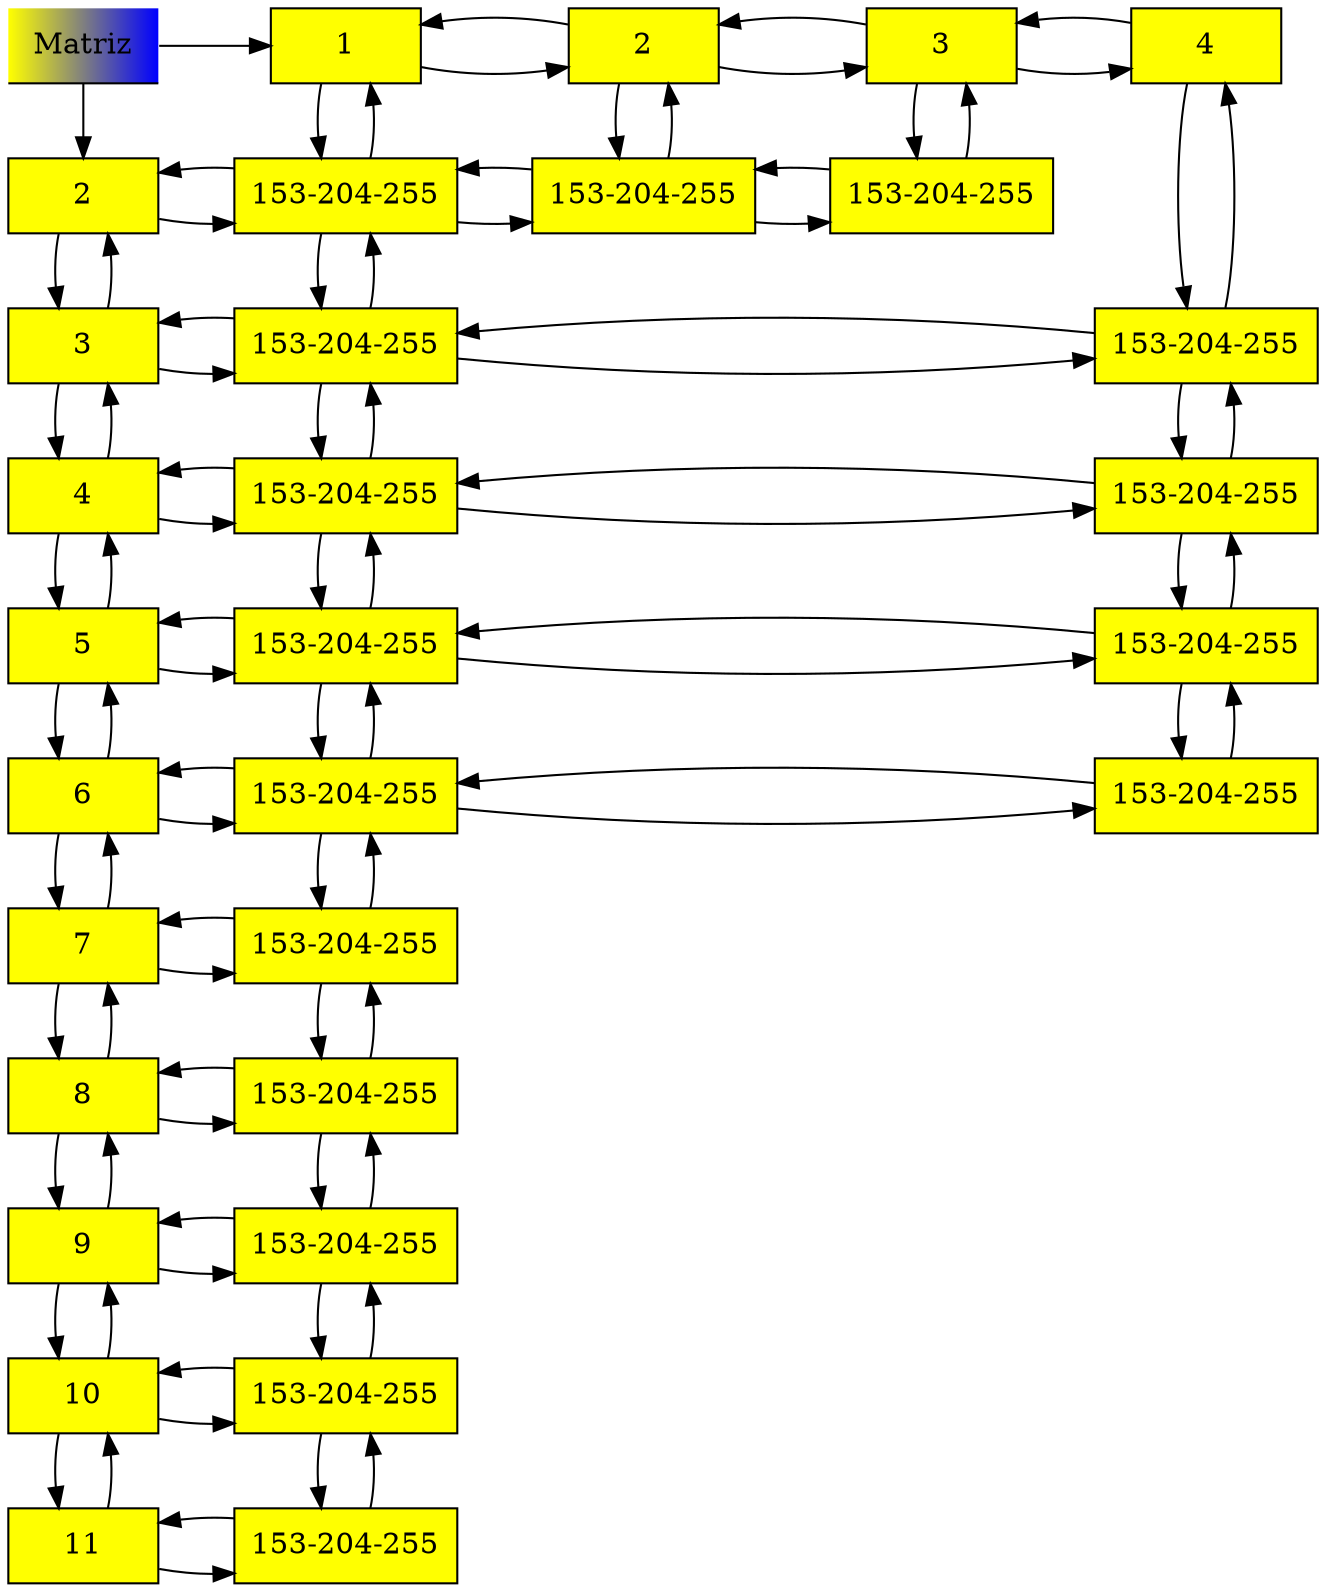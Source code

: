 digraph G {
graph [ranksep="0.5", nodesep="0.5"];

Matriz[width = 1.0 group = "Mt0",  style=filled,shape="underline",fillcolor="yellow:blue" label="Matriz"];

F2[label="2"width = 1.0 style = filled,shape="rectangle", fillcolor = "yellow", group = Mt0] ;
F3[label="3"width = 1.0 style = filled,shape="rectangle", fillcolor = "yellow", group = Mt0] ;
F4[label="4"width = 1.0 style = filled,shape="rectangle", fillcolor = "yellow", group = Mt0] ;
F5[label="5"width = 1.0 style = filled,shape="rectangle", fillcolor = "yellow", group = Mt0] ;
F6[label="6"width = 1.0 style = filled,shape="rectangle", fillcolor = "yellow", group = Mt0] ;
F7[label="7"width = 1.0 style = filled,shape="rectangle", fillcolor = "yellow", group = Mt0] ;
F8[label="8"width = 1.0 style = filled,shape="rectangle", fillcolor = "yellow", group = Mt0] ;
F9[label="9"width = 1.0 style = filled,shape="rectangle", fillcolor = "yellow", group = Mt0] ;
F10[label="10"width = 1.0 style = filled,shape="rectangle", fillcolor = "yellow", group = Mt0] ;
F11[label="11"width = 1.0 style = filled,shape="rectangle", fillcolor = "yellow", group = Mt0] ;
F2->F3;
F3->F2;
F3->F4;
F4->F3;
F4->F5;
F5->F4;
F5->F6;
F6->F5;
F6->F7;
F7->F6;
F7->F8;
F8->F7;
F8->F9;
F9->F8;
F9->F10;
F10->F9;
F10->F11;
F11->F10;

C1[label="1"width = 1.0 style = filled,shape="rectangle", fillcolor = "yellow", group =1] ;
C2[label="2"width = 1.0 style = filled,shape="rectangle", fillcolor = "yellow", group =2] ;
C3[label="3"width = 1.0 style = filled,shape="rectangle", fillcolor = "yellow", group =3] ;
C4[label="4"width = 1.0 style = filled,shape="rectangle", fillcolor = "yellow", group =4] ;
C1->C2;
C2->C1;
C2->C3;
C3->C2;
C3->C4;
C4->C3;
{rank = same; Matriz;C1;C2;C3;C4}
Matriz ->C1;
Matriz ->F2;

21[label="153-204-255"width = 1.0 style = filled,shape="rectangle", fillcolor = "yellow", group =1] ;
31[label="153-204-255"width = 1.0 style = filled,shape="rectangle", fillcolor = "yellow", group =1] ;
41[label="153-204-255"width = 1.0 style = filled,shape="rectangle", fillcolor = "yellow", group =1] ;
51[label="153-204-255"width = 1.0 style = filled,shape="rectangle", fillcolor = "yellow", group =1] ;
61[label="153-204-255"width = 1.0 style = filled,shape="rectangle", fillcolor = "yellow", group =1] ;
71[label="153-204-255"width = 1.0 style = filled,shape="rectangle", fillcolor = "yellow", group =1] ;
81[label="153-204-255"width = 1.0 style = filled,shape="rectangle", fillcolor = "yellow", group =1] ;
91[label="153-204-255"width = 1.0 style = filled,shape="rectangle", fillcolor = "yellow", group =1] ;
101[label="153-204-255"width = 1.0 style = filled,shape="rectangle", fillcolor = "yellow", group =1] ;
111[label="153-204-255"width = 1.0 style = filled,shape="rectangle", fillcolor = "yellow", group =1] ;
F2->21[constraint = false];
21->F2[constraint = false];
F3->31[constraint = false];
31->F3[constraint = false];
F4->41[constraint = false];
41->F4[constraint = false];
F5->51[constraint = false];
51->F5[constraint = false];
F6->61[constraint = false];
61->F6[constraint = false];
F7->71[constraint = false];
71->F7[constraint = false];
F8->81[constraint = false];
81->F8[constraint = false];
F9->91[constraint = false];
91->F9[constraint = false];
F10->101[constraint = false];
101->F10[constraint = false];
F11->111[constraint = false];
111->F11[constraint = false];
22[label="153-204-255"width = 1.0 style = filled,shape="rectangle", fillcolor = "yellow", group =2] ;
23[label="153-204-255"width = 1.0 style = filled,shape="rectangle", fillcolor = "yellow", group =3] ;
34[label="153-204-255"width = 1.0 style = filled,shape="rectangle", fillcolor = "yellow", group =4] ;
44[label="153-204-255"width = 1.0 style = filled,shape="rectangle", fillcolor = "yellow", group =4] ;
54[label="153-204-255"width = 1.0 style = filled,shape="rectangle", fillcolor = "yellow", group =4] ;
64[label="153-204-255"width = 1.0 style = filled,shape="rectangle", fillcolor = "yellow", group =4] ;
21->22[constraint = false];

22->21[constraint = false];
22->23[constraint = false];

23->22[constraint = false];
31->34[constraint = false];

34->31[constraint = false];
41->44[constraint = false];

44->41[constraint = false];
51->54[constraint = false];

54->51[constraint = false];
61->64[constraint = false];

64->61[constraint = false];

{rank = same;F2;21;22;23;}
{rank = same;F3;31;34;}
{rank = same;F4;41;44;}
{rank = same;F5;51;54;}
{rank = same;F6;61;64;}
{rank = same;F7;71;}
{rank = same;F8;81;}
{rank = same;F9;91;}
{rank = same;F10;101;}
{rank = same;F11;111;}

C1->21;
21->C1;
C2->22;
22->C2;
C3->23;
23->C3;
C4->34;
34->C4;

21->31
31->21[constraint = false];
31->41
41->31[constraint = false];
41->51
51->41[constraint = false];
51->61
61->51[constraint = false];
61->71
71->61[constraint = false];
71->81
81->71[constraint = false];
81->91
91->81[constraint = false];
91->101
101->91[constraint = false];
101->111
111->101[constraint = false];
34->44
44->34[constraint = false];
44->54
54->44[constraint = false];
54->64
64->54[constraint = false];




}
